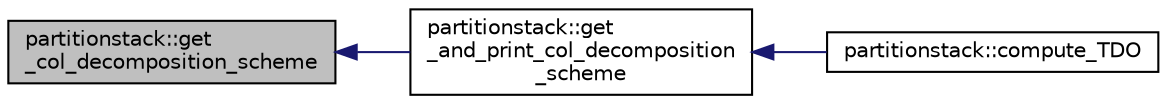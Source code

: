 digraph "partitionstack::get_col_decomposition_scheme"
{
  edge [fontname="Helvetica",fontsize="10",labelfontname="Helvetica",labelfontsize="10"];
  node [fontname="Helvetica",fontsize="10",shape=record];
  rankdir="LR";
  Node193 [label="partitionstack::get\l_col_decomposition_scheme",height=0.2,width=0.4,color="black", fillcolor="grey75", style="filled", fontcolor="black"];
  Node193 -> Node194 [dir="back",color="midnightblue",fontsize="10",style="solid",fontname="Helvetica"];
  Node194 [label="partitionstack::get\l_and_print_col_decomposition\l_scheme",height=0.2,width=0.4,color="black", fillcolor="white", style="filled",URL="$d3/d87/classpartitionstack.html#aab0912fcdea4cdcc60f3060c23b0f91b"];
  Node194 -> Node195 [dir="back",color="midnightblue",fontsize="10",style="solid",fontname="Helvetica"];
  Node195 [label="partitionstack::compute_TDO",height=0.2,width=0.4,color="black", fillcolor="white", style="filled",URL="$d3/d87/classpartitionstack.html#a40d83b004c2f2312d231de8bab671ebb"];
}
